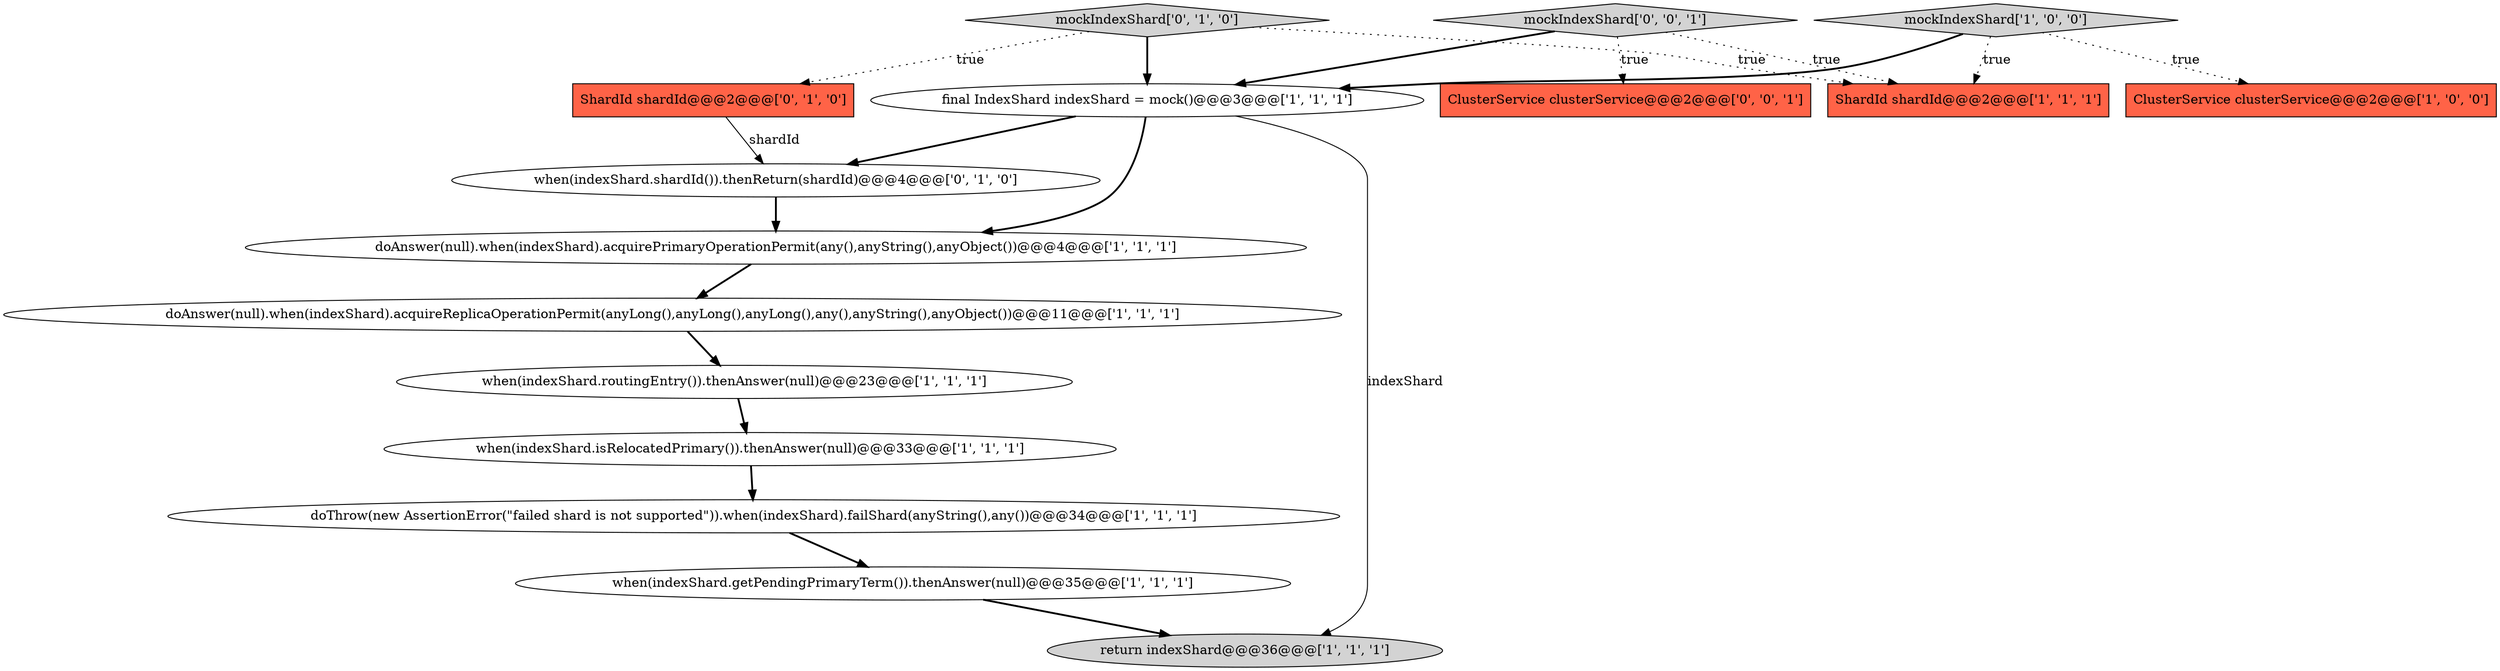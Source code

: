 digraph {
3 [style = filled, label = "when(indexShard.isRelocatedPrimary()).thenAnswer(null)@@@33@@@['1', '1', '1']", fillcolor = white, shape = ellipse image = "AAA0AAABBB1BBB"];
6 [style = filled, label = "when(indexShard.routingEntry()).thenAnswer(null)@@@23@@@['1', '1', '1']", fillcolor = white, shape = ellipse image = "AAA0AAABBB1BBB"];
7 [style = filled, label = "ShardId shardId@@@2@@@['1', '1', '1']", fillcolor = tomato, shape = box image = "AAA0AAABBB1BBB"];
12 [style = filled, label = "when(indexShard.shardId()).thenReturn(shardId)@@@4@@@['0', '1', '0']", fillcolor = white, shape = ellipse image = "AAA1AAABBB2BBB"];
9 [style = filled, label = "when(indexShard.getPendingPrimaryTerm()).thenAnswer(null)@@@35@@@['1', '1', '1']", fillcolor = white, shape = ellipse image = "AAA0AAABBB1BBB"];
1 [style = filled, label = "doAnswer(null).when(indexShard).acquireReplicaOperationPermit(anyLong(),anyLong(),anyLong(),any(),anyString(),anyObject())@@@11@@@['1', '1', '1']", fillcolor = white, shape = ellipse image = "AAA0AAABBB1BBB"];
11 [style = filled, label = "mockIndexShard['0', '1', '0']", fillcolor = lightgray, shape = diamond image = "AAA0AAABBB2BBB"];
14 [style = filled, label = "ClusterService clusterService@@@2@@@['0', '0', '1']", fillcolor = tomato, shape = box image = "AAA0AAABBB3BBB"];
15 [style = filled, label = "mockIndexShard['0', '0', '1']", fillcolor = lightgray, shape = diamond image = "AAA0AAABBB3BBB"];
10 [style = filled, label = "return indexShard@@@36@@@['1', '1', '1']", fillcolor = lightgray, shape = ellipse image = "AAA0AAABBB1BBB"];
2 [style = filled, label = "final IndexShard indexShard = mock()@@@3@@@['1', '1', '1']", fillcolor = white, shape = ellipse image = "AAA0AAABBB1BBB"];
4 [style = filled, label = "mockIndexShard['1', '0', '0']", fillcolor = lightgray, shape = diamond image = "AAA0AAABBB1BBB"];
5 [style = filled, label = "ClusterService clusterService@@@2@@@['1', '0', '0']", fillcolor = tomato, shape = box image = "AAA0AAABBB1BBB"];
8 [style = filled, label = "doAnswer(null).when(indexShard).acquirePrimaryOperationPermit(any(),anyString(),anyObject())@@@4@@@['1', '1', '1']", fillcolor = white, shape = ellipse image = "AAA0AAABBB1BBB"];
0 [style = filled, label = "doThrow(new AssertionError(\"failed shard is not supported\")).when(indexShard).failShard(anyString(),any())@@@34@@@['1', '1', '1']", fillcolor = white, shape = ellipse image = "AAA0AAABBB1BBB"];
13 [style = filled, label = "ShardId shardId@@@2@@@['0', '1', '0']", fillcolor = tomato, shape = box image = "AAA0AAABBB2BBB"];
4->5 [style = dotted, label="true"];
0->9 [style = bold, label=""];
15->7 [style = dotted, label="true"];
4->2 [style = bold, label=""];
15->14 [style = dotted, label="true"];
13->12 [style = solid, label="shardId"];
2->10 [style = solid, label="indexShard"];
11->13 [style = dotted, label="true"];
11->7 [style = dotted, label="true"];
3->0 [style = bold, label=""];
12->8 [style = bold, label=""];
1->6 [style = bold, label=""];
6->3 [style = bold, label=""];
4->7 [style = dotted, label="true"];
11->2 [style = bold, label=""];
2->12 [style = bold, label=""];
2->8 [style = bold, label=""];
9->10 [style = bold, label=""];
15->2 [style = bold, label=""];
8->1 [style = bold, label=""];
}
